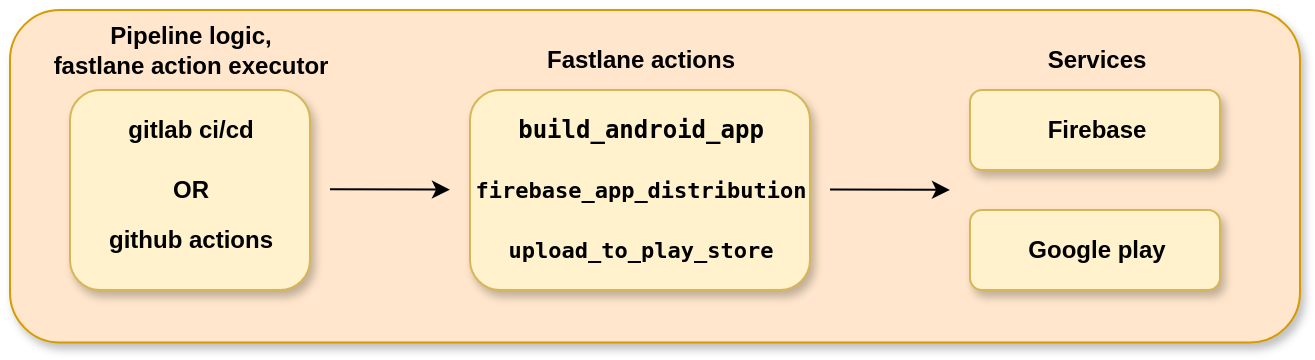 <mxfile version="18.1.3" type="device" pages="2"><diagram id="EZaPUw879WuH8mAFbVI5" name="tools"><mxGraphModel dx="2200" dy="773" grid="1" gridSize="10" guides="1" tooltips="1" connect="1" arrows="1" fold="1" page="1" pageScale="1" pageWidth="850" pageHeight="1100" math="0" shadow="0"><root><mxCell id="0"/><mxCell id="1" parent="0"/><mxCell id="_ZwYT6BRW5upR_PlMoRs-82" value="" style="rounded=1;whiteSpace=wrap;html=1;fillColor=#ffe6cc;strokeColor=#d79b00;shadow=1;" parent="1" vertex="1"><mxGeometry x="-770" y="130" width="645" height="166.25" as="geometry"/></mxCell><mxCell id="_ZwYT6BRW5upR_PlMoRs-1" value="" style="rounded=1;whiteSpace=wrap;html=1;fillColor=#fff2cc;strokeColor=#d6b656;shadow=1;" parent="1" vertex="1"><mxGeometry x="-740" y="170" width="120" height="100" as="geometry"/></mxCell><mxCell id="_ZwYT6BRW5upR_PlMoRs-2" value="" style="rounded=1;whiteSpace=wrap;html=1;fillColor=#fff2cc;strokeColor=#d6b656;shadow=1;" parent="1" vertex="1"><mxGeometry x="-540" y="170" width="170" height="100" as="geometry"/></mxCell><mxCell id="_ZwYT6BRW5upR_PlMoRs-3" value="&lt;code&gt;&lt;b&gt;build_android_app&lt;/b&gt;&lt;/code&gt;&lt;b&gt;&lt;br&gt;&lt;/b&gt;" style="text;html=1;align=center;verticalAlign=middle;resizable=0;points=[];autosize=1;strokeColor=none;fillColor=none;" parent="1" vertex="1"><mxGeometry x="-525" y="180" width="140" height="20" as="geometry"/></mxCell><mxCell id="_ZwYT6BRW5upR_PlMoRs-4" value="&lt;b&gt;gitlab ci/cd&lt;/b&gt;" style="text;html=1;align=center;verticalAlign=middle;resizable=0;points=[];autosize=1;strokeColor=none;fillColor=none;" parent="1" vertex="1"><mxGeometry x="-720" y="180" width="80" height="20" as="geometry"/></mxCell><mxCell id="_ZwYT6BRW5upR_PlMoRs-5" value="&lt;b&gt;github actions&lt;/b&gt;" style="text;html=1;align=center;verticalAlign=middle;resizable=0;points=[];autosize=1;strokeColor=none;fillColor=none;" parent="1" vertex="1"><mxGeometry x="-730" y="235" width="100" height="20" as="geometry"/></mxCell><mxCell id="_ZwYT6BRW5upR_PlMoRs-6" value="&lt;b&gt;OR&lt;/b&gt;" style="text;html=1;align=center;verticalAlign=middle;resizable=0;points=[];autosize=1;strokeColor=none;fillColor=none;" parent="1" vertex="1"><mxGeometry x="-695" y="210" width="30" height="20" as="geometry"/></mxCell><mxCell id="_ZwYT6BRW5upR_PlMoRs-7" value="&lt;b&gt;Pipeline logic, &lt;br&gt;fastlane action executor&lt;/b&gt;" style="text;html=1;align=center;verticalAlign=middle;resizable=0;points=[];autosize=1;strokeColor=none;fillColor=none;" parent="1" vertex="1"><mxGeometry x="-755" y="135" width="150" height="30" as="geometry"/></mxCell><mxCell id="_ZwYT6BRW5upR_PlMoRs-10" value="" style="rounded=1;whiteSpace=wrap;html=1;fillColor=#fff2cc;strokeColor=#d6b656;shadow=1;" parent="1" vertex="1"><mxGeometry x="-290" y="170" width="125" height="40" as="geometry"/></mxCell><mxCell id="_ZwYT6BRW5upR_PlMoRs-11" value="&lt;b&gt;Firebase&lt;/b&gt;" style="text;html=1;align=center;verticalAlign=middle;resizable=0;points=[];autosize=1;strokeColor=none;fillColor=none;" parent="1" vertex="1"><mxGeometry x="-257.5" y="180" width="60" height="20" as="geometry"/></mxCell><mxCell id="_ZwYT6BRW5upR_PlMoRs-12" value="&lt;b&gt;Fastlane actions&lt;/b&gt;" style="text;html=1;align=center;verticalAlign=middle;resizable=0;points=[];autosize=1;strokeColor=none;fillColor=none;" parent="1" vertex="1"><mxGeometry x="-510" y="145" width="110" height="20" as="geometry"/></mxCell><mxCell id="_ZwYT6BRW5upR_PlMoRs-13" value="&lt;b&gt;Services&lt;/b&gt;" style="text;html=1;align=center;verticalAlign=middle;resizable=0;points=[];autosize=1;strokeColor=none;fillColor=none;" parent="1" vertex="1"><mxGeometry x="-257.5" y="145" width="60" height="20" as="geometry"/></mxCell><mxCell id="_ZwYT6BRW5upR_PlMoRs-14" value="" style="endArrow=classic;html=1;rounded=0;" parent="1" edge="1"><mxGeometry width="50" height="50" relative="1" as="geometry"><mxPoint x="-610" y="219.58" as="sourcePoint"/><mxPoint x="-550" y="219.82" as="targetPoint"/></mxGeometry></mxCell><mxCell id="_ZwYT6BRW5upR_PlMoRs-16" value="" style="endArrow=classic;html=1;rounded=0;" parent="1" edge="1"><mxGeometry width="50" height="50" relative="1" as="geometry"><mxPoint x="-360" y="219.71" as="sourcePoint"/><mxPoint x="-300" y="219.95" as="targetPoint"/></mxGeometry></mxCell><mxCell id="_ZwYT6BRW5upR_PlMoRs-84" value="" style="rounded=1;whiteSpace=wrap;html=1;fillColor=#fff2cc;strokeColor=#d6b656;shadow=1;" parent="1" vertex="1"><mxGeometry x="-290" y="230" width="125" height="40" as="geometry"/></mxCell><mxCell id="_ZwYT6BRW5upR_PlMoRs-85" value="&lt;b&gt;Google play&lt;/b&gt;" style="text;html=1;align=center;verticalAlign=middle;resizable=0;points=[];autosize=1;strokeColor=none;fillColor=none;shadow=1;sketch=0;" parent="1" vertex="1"><mxGeometry x="-267.5" y="240" width="80" height="20" as="geometry"/></mxCell><mxCell id="FKL0pzCxnvZ57hgNhlsn-1" value="&lt;code&gt;&lt;b&gt;firebase_app_distribution&lt;/b&gt;&lt;/code&gt;" style="text;html=1;align=center;verticalAlign=middle;resizable=0;points=[];autosize=1;strokeColor=none;fillColor=none;fontSize=11;" parent="1" vertex="1"><mxGeometry x="-545" y="210" width="180" height="20" as="geometry"/></mxCell><mxCell id="FKL0pzCxnvZ57hgNhlsn-2" value="&lt;code&gt;&lt;b&gt;upload_to_play_store&lt;/b&gt;&lt;/code&gt;" style="text;html=1;align=center;verticalAlign=middle;resizable=0;points=[];autosize=1;strokeColor=none;fillColor=none;fontSize=11;" parent="1" vertex="1"><mxGeometry x="-530" y="240" width="150" height="20" as="geometry"/></mxCell></root></mxGraphModel></diagram><diagram id="V3c73V1QxCuq8hrONgaz" name="CI-CD-flow"><mxGraphModel dx="2650" dy="2131" grid="1" gridSize="10" guides="1" tooltips="1" connect="1" arrows="1" fold="1" page="1" pageScale="1" pageWidth="850" pageHeight="1100" math="0" shadow="0"><root><mxCell id="0"/><mxCell id="1" parent="0"/><mxCell id="T2zmxkQzoTrmB9cjxQF9-41" value="" style="rounded=1;whiteSpace=wrap;html=1;fontSize=12;fillColor=#f5f5f5;strokeColor=#666666;fontColor=#333333;" parent="1" vertex="1"><mxGeometry x="-830" y="-1092.76" width="1320" height="307.21" as="geometry"/></mxCell><mxCell id="S10G1x99XoS-u1FIEoMG-7" value="" style="rounded=1;whiteSpace=wrap;html=1;fontSize=12;fillColor=#ffe6cc;strokeColor=#d79b00;shadow=1;" vertex="1" parent="1"><mxGeometry x="-809.88" y="-981.18" width="90" height="70.59" as="geometry"/></mxCell><mxCell id="-fbp6KnWtYalYsy0r_NR-12" value="" style="rounded=1;whiteSpace=wrap;html=1;fontSize=12;fillColor=#ffe6cc;strokeColor=#d79b00;shadow=1;" parent="1" vertex="1"><mxGeometry x="-810" y="-900.6" width="90" height="20" as="geometry"/></mxCell><mxCell id="-fbp6KnWtYalYsy0r_NR-13" value="&lt;b style=&quot;&quot;&gt;&lt;font style=&quot;font-size: 11px;&quot;&gt;build type&lt;/font&gt;&lt;/b&gt;" style="text;html=1;align=center;verticalAlign=middle;resizable=0;points=[];autosize=1;strokeColor=none;fillColor=none;fontSize=20;fontColor=#000000;" parent="1" vertex="1"><mxGeometry x="-799.88" y="-910.6" width="70" height="30" as="geometry"/></mxCell><mxCell id="-fbp6KnWtYalYsy0r_NR-4" value="" style="rounded=1;whiteSpace=wrap;html=1;fillColor=#ffe6cc;strokeColor=#d79b00;shadow=1;rotation=90;" parent="1" vertex="1"><mxGeometry x="-782.59" y="-862.44" width="35.19" height="89.61" as="geometry"/></mxCell><mxCell id="T2zmxkQzoTrmB9cjxQF9-42" value="" style="rounded=1;whiteSpace=wrap;html=1;fontSize=12;fillColor=#ffe6cc;strokeColor=#d79b00;shadow=1;" parent="1" vertex="1"><mxGeometry x="-510" y="-1011.16" width="980" height="20" as="geometry"/></mxCell><mxCell id="T2zmxkQzoTrmB9cjxQF9-14" value="" style="html=1;shadow=1;dashed=0;align=center;verticalAlign=middle;shape=mxgraph.arrows2.arrow;dy=0;dx=30;notch=30;rotation=0;fillColor=#e1d5e7;strokeColor=#9673a6;" parent="1" vertex="1"><mxGeometry x="-510" y="-980.78" width="160" height="70.37" as="geometry"/></mxCell><mxCell id="T2zmxkQzoTrmB9cjxQF9-10" value="" style="rounded=1;whiteSpace=wrap;html=1;fillColor=#d5e8d4;strokeColor=#82b366;shadow=1;rotation=90;" parent="1" vertex="1"><mxGeometry x="-387.5" y="-1207.67" width="55" height="316.81" as="geometry"/></mxCell><mxCell id="xWPHQyFaC0SpD-rM7rxI-7" value="" style="rounded=1;whiteSpace=wrap;html=1;fillColor=#d5e8d4;strokeColor=#82b366;shadow=1;rotation=90;" parent="1" vertex="1"><mxGeometry x="-674.28" y="-1113.38" width="55.55" height="128.23" as="geometry"/></mxCell><mxCell id="xWPHQyFaC0SpD-rM7rxI-15" value="&lt;b&gt;&lt;font face=&quot;Verdana&quot; color=&quot;#cc6600&quot;&gt;feature/branch&lt;/font&gt;&lt;/b&gt;" style="text;html=1;align=center;verticalAlign=middle;resizable=0;points=[];autosize=1;strokeColor=none;fillColor=none;rotation=0;" parent="1" vertex="1"><mxGeometry x="-707.81" y="-1058.97" width="120" height="20" as="geometry"/></mxCell><mxCell id="xWPHQyFaC0SpD-rM7rxI-13" value="&lt;b&gt;&lt;font style=&quot;font-size: 20px;&quot; face=&quot;Verdana&quot; color=&quot;#cc6600&quot;&gt;merge request&lt;/font&gt;&lt;/b&gt;" style="text;html=1;align=center;verticalAlign=middle;resizable=0;points=[];autosize=1;strokeColor=none;fillColor=none;shadow=0;sketch=0;rotation=0;" parent="1" vertex="1"><mxGeometry x="-450" y="-1058.14" width="180" height="20" as="geometry"/></mxCell><mxCell id="xWPHQyFaC0SpD-rM7rxI-28" value="" style="shape=flexArrow;endArrow=classic;html=1;rounded=0;fontFamily=Verdana;fontColor=#CC6600;strokeColor=#d79b00;endWidth=13.514;endSize=5.411;fillColor=#ffe6cc;" parent="1" edge="1"><mxGeometry width="50" height="50" relative="1" as="geometry"><mxPoint x="-570" y="-1048.08" as="sourcePoint"/><mxPoint x="-525" y="-1047.94" as="targetPoint"/><Array as="points"><mxPoint x="-545" y="-1047.94"/></Array></mxGeometry></mxCell><mxCell id="xWPHQyFaC0SpD-rM7rxI-26" value="&lt;b&gt;&lt;font face=&quot;Verdana&quot; color=&quot;#cc6600&quot;&gt;lints and tests&lt;/font&gt;&lt;/b&gt;" style="text;html=1;align=center;verticalAlign=middle;resizable=0;points=[];autosize=1;strokeColor=none;fillColor=none;rotation=0;" parent="1" vertex="1"><mxGeometry x="-480" y="-955.6" width="110" height="20" as="geometry"/></mxCell><mxCell id="T2zmxkQzoTrmB9cjxQF9-6" value="" style="html=1;shadow=1;dashed=0;align=center;verticalAlign=middle;shape=mxgraph.arrows2.arrow;dy=0;dx=30;notch=30;rotation=0;fillColor=#e1d5e7;strokeColor=#9673a6;" parent="1" vertex="1"><mxGeometry x="-370" y="-980.78" width="160" height="70.37" as="geometry"/></mxCell><mxCell id="xWPHQyFaC0SpD-rM7rxI-25" value="&lt;b&gt;&lt;font face=&quot;Verdana&quot; color=&quot;#cc6600&quot;&gt;&amp;nbsp;build and deploy &lt;br&gt;to firebase &lt;/font&gt;&lt;font face=&quot;Verdana&quot;&gt;APK&lt;br&gt;&lt;/font&gt;&lt;/b&gt;" style="text;html=1;align=center;verticalAlign=middle;resizable=0;points=[];autosize=1;strokeColor=none;fillColor=none;rotation=0;" parent="1" vertex="1"><mxGeometry x="-350" y="-960.61" width="130" height="30" as="geometry"/></mxCell><mxCell id="T2zmxkQzoTrmB9cjxQF9-7" value="&lt;b&gt;manual&lt;/b&gt;" style="text;html=1;align=center;verticalAlign=middle;resizable=0;points=[];autosize=1;strokeColor=none;fillColor=none;" parent="1" vertex="1"><mxGeometry x="-315" y="-1011.35" width="60" height="20" as="geometry"/></mxCell><mxCell id="T2zmxkQzoTrmB9cjxQF9-9" value="&lt;b&gt;automatic&lt;/b&gt;" style="text;html=1;align=center;verticalAlign=middle;resizable=0;points=[];autosize=1;strokeColor=none;fillColor=none;" parent="1" vertex="1"><mxGeometry x="-470" y="-1011.35" width="70" height="20" as="geometry"/></mxCell><mxCell id="T2zmxkQzoTrmB9cjxQF9-15" value="" style="rounded=1;whiteSpace=wrap;html=1;fillColor=#d5e8d4;strokeColor=#82b366;shadow=1;rotation=90;" parent="1" vertex="1"><mxGeometry x="141.37" y="-1350" width="52.74" height="603.72" as="geometry"/></mxCell><mxCell id="T2zmxkQzoTrmB9cjxQF9-16" value="" style="shape=flexArrow;endArrow=classic;html=1;rounded=0;fontFamily=Verdana;fontColor=#CC6600;strokeColor=#d79b00;endWidth=13.514;endSize=5.411;fillColor=#ffe6cc;" parent="1" edge="1"><mxGeometry width="50" height="50" relative="1" as="geometry"><mxPoint x="-190" y="-1048.1" as="sourcePoint"/><mxPoint x="-145" y="-1047.96" as="targetPoint"/><Array as="points"><mxPoint x="-165" y="-1047.96"/></Array></mxGeometry></mxCell><mxCell id="T2zmxkQzoTrmB9cjxQF9-17" value="" style="html=1;shadow=1;dashed=0;align=center;verticalAlign=middle;shape=mxgraph.arrows2.arrow;dy=0;dx=30;notch=30;rotation=0;fillColor=#e1d5e7;strokeColor=#9673a6;" parent="1" vertex="1"><mxGeometry x="-130" y="-980.97" width="160" height="70.37" as="geometry"/></mxCell><mxCell id="xWPHQyFaC0SpD-rM7rxI-19" value="&lt;b&gt;&lt;font face=&quot;Verdana&quot; color=&quot;#cc6600&quot;&gt;lints and tests&lt;/font&gt;&lt;/b&gt;" style="text;html=1;align=center;verticalAlign=middle;resizable=0;points=[];autosize=1;strokeColor=none;fillColor=none;rotation=0;" parent="1" vertex="1"><mxGeometry x="-100" y="-955.79" width="110" height="20" as="geometry"/></mxCell><mxCell id="T2zmxkQzoTrmB9cjxQF9-18" value="" style="html=1;shadow=1;dashed=0;align=center;verticalAlign=middle;shape=mxgraph.arrows2.arrow;dy=0;dx=30;notch=30;rotation=0;fillColor=#e1d5e7;strokeColor=#9673a6;" parent="1" vertex="1"><mxGeometry x="10" y="-980.96" width="160" height="70.37" as="geometry"/></mxCell><mxCell id="xWPHQyFaC0SpD-rM7rxI-24" value="&lt;b&gt;&lt;font face=&quot;Verdana&quot; color=&quot;#cc6600&quot;&gt;&amp;nbsp;build and deploy &lt;br&gt;to firebase &lt;/font&gt;&lt;font face=&quot;Verdana&quot;&gt;APK&lt;br&gt;&lt;br&gt;&lt;/font&gt;&lt;/b&gt;" style="text;html=1;align=center;verticalAlign=middle;resizable=0;points=[];autosize=1;strokeColor=none;fillColor=none;rotation=0;" parent="1" vertex="1"><mxGeometry x="30" y="-964.15" width="130" height="50" as="geometry"/></mxCell><mxCell id="T2zmxkQzoTrmB9cjxQF9-21" value="" style="html=1;shadow=1;dashed=0;align=center;verticalAlign=middle;shape=mxgraph.arrows2.arrow;dy=0;dx=30;notch=30;rotation=0;fillColor=#e1d5e7;strokeColor=#9673a6;" parent="1" vertex="1"><mxGeometry x="150" y="-980.78" width="160" height="70.37" as="geometry"/></mxCell><mxCell id="xWPHQyFaC0SpD-rM7rxI-23" value="&lt;b&gt;&lt;font face=&quot;Verdana&quot; color=&quot;#cc6600&quot;&gt;&amp;nbsp;build and deploy &lt;br&gt;to firebase &lt;/font&gt;&lt;font face=&quot;Verdana&quot;&gt;AAB&lt;br&gt;&lt;/font&gt;&lt;/b&gt;" style="text;html=1;align=center;verticalAlign=middle;resizable=0;points=[];autosize=1;strokeColor=none;fillColor=none;rotation=0;" parent="1" vertex="1"><mxGeometry x="170" y="-960.59" width="130" height="30" as="geometry"/></mxCell><mxCell id="T2zmxkQzoTrmB9cjxQF9-22" value="" style="html=1;shadow=1;dashed=0;align=center;verticalAlign=middle;shape=mxgraph.arrows2.arrow;dy=0;dx=30;notch=30;rotation=0;fillColor=#e1d5e7;strokeColor=#9673a6;" parent="1" vertex="1"><mxGeometry x="290" y="-980.97" width="170" height="70.37" as="geometry"/></mxCell><mxCell id="xWPHQyFaC0SpD-rM7rxI-18" value="&lt;b&gt;&lt;font face=&quot;Verdana&quot; color=&quot;#cc6600&quot;&gt;deploy&lt;br&gt;&amp;nbsp;to google play &lt;/font&gt;&lt;font face=&quot;Verdana&quot;&gt;AAB&lt;br&gt;&lt;/font&gt;&lt;/b&gt;" style="text;html=1;align=center;verticalAlign=middle;resizable=0;points=[];autosize=1;strokeColor=none;fillColor=none;rotation=0;" parent="1" vertex="1"><mxGeometry x="310" y="-960.97" width="150" height="30" as="geometry"/></mxCell><mxCell id="xWPHQyFaC0SpD-rM7rxI-14" value="&lt;b&gt;&lt;font style=&quot;font-size: 20px;&quot; face=&quot;Verdana&quot; color=&quot;#cc6600&quot;&gt;main&lt;/font&gt;&lt;/b&gt;" style="text;html=1;align=center;verticalAlign=middle;resizable=0;points=[];autosize=1;strokeColor=none;fillColor=none;rotation=0;" parent="1" vertex="1"><mxGeometry x="120.21" y="-1058.14" width="70" height="20" as="geometry"/></mxCell><mxCell id="T2zmxkQzoTrmB9cjxQF9-23" value="&lt;b&gt;automatic&lt;/b&gt;" style="text;html=1;align=center;verticalAlign=middle;resizable=0;points=[];autosize=1;strokeColor=none;fillColor=none;" parent="1" vertex="1"><mxGeometry x="-90" y="-1011.16" width="70" height="20" as="geometry"/></mxCell><mxCell id="T2zmxkQzoTrmB9cjxQF9-24" value="&lt;b&gt;automatic&lt;/b&gt;" style="text;html=1;align=center;verticalAlign=middle;resizable=0;points=[];autosize=1;strokeColor=none;fillColor=none;" parent="1" vertex="1"><mxGeometry x="45.21" y="-1011.16" width="70" height="20" as="geometry"/></mxCell><mxCell id="T2zmxkQzoTrmB9cjxQF9-25" value="&lt;b&gt;automatic&lt;/b&gt;" style="text;html=1;align=center;verticalAlign=middle;resizable=0;points=[];autosize=1;strokeColor=none;fillColor=none;" parent="1" vertex="1"><mxGeometry x="185.21" y="-1011.16" width="70" height="20" as="geometry"/></mxCell><mxCell id="T2zmxkQzoTrmB9cjxQF9-27" value="&lt;b&gt;manual&lt;/b&gt;" style="text;html=1;align=center;verticalAlign=middle;resizable=0;points=[];autosize=1;strokeColor=none;fillColor=none;" parent="1" vertex="1"><mxGeometry x="335" y="-1011.16" width="60" height="20" as="geometry"/></mxCell><mxCell id="xWPHQyFaC0SpD-rM7rxI-10" value="" style="rounded=1;whiteSpace=wrap;html=1;fillColor=#ffe6cc;strokeColor=#d79b00;shadow=1;rotation=90;" parent="1" vertex="1"><mxGeometry x="-790.98" y="-1093.17" width="52.19" height="88.39" as="geometry"/></mxCell><mxCell id="T2zmxkQzoTrmB9cjxQF9-29" value="" style="rounded=1;whiteSpace=wrap;html=1;fillColor=#d5e8d4;strokeColor=#82b366;shadow=1;rotation=90;" parent="1" vertex="1"><mxGeometry x="-313.96" y="-891.42" width="27.47" height="139.54" as="geometry"/></mxCell><mxCell id="T2zmxkQzoTrmB9cjxQF9-30" value="&lt;b&gt;&lt;font style=&quot;font-size: 16px;&quot; color=&quot;#cc6600&quot;&gt;staging&lt;/font&gt;&lt;/b&gt;" style="text;html=1;align=center;verticalAlign=middle;resizable=0;points=[];autosize=1;strokeColor=none;fillColor=none;fontSize=24;" parent="1" vertex="1"><mxGeometry x="-335.23" y="-843.73" width="70" height="40" as="geometry"/></mxCell><mxCell id="T2zmxkQzoTrmB9cjxQF9-38" value="&lt;b&gt;&lt;font style=&quot;font-size: 11px;&quot;&gt;stages&lt;/font&gt;&lt;/b&gt;" style="text;html=1;align=center;verticalAlign=middle;resizable=0;points=[];autosize=1;strokeColor=none;fillColor=none;fontSize=12;fontColor=#000000;" parent="1" vertex="1"><mxGeometry x="-790" y="-955.97" width="50" height="20" as="geometry"/></mxCell><mxCell id="T2zmxkQzoTrmB9cjxQF9-40" value="&lt;b&gt;environment&lt;/b&gt;" style="text;html=1;align=center;verticalAlign=middle;resizable=0;points=[];autosize=1;strokeColor=none;fillColor=none;fontSize=12;fontColor=#000000;" parent="1" vertex="1"><mxGeometry x="-810" y="-827.63" width="90" height="20" as="geometry"/></mxCell><mxCell id="T2zmxkQzoTrmB9cjxQF9-44" value="" style="rounded=1;whiteSpace=wrap;html=1;fontSize=12;fillColor=#ffe6cc;strokeColor=#d79b00;shadow=1;" parent="1" vertex="1"><mxGeometry x="-810" y="-1011.16" width="90" height="20" as="geometry"/></mxCell><mxCell id="T2zmxkQzoTrmB9cjxQF9-45" value="&lt;font size=&quot;1&quot; style=&quot;&quot;&gt;&lt;b style=&quot;font-size: 11px;&quot;&gt;job type&lt;/b&gt;&lt;/font&gt;" style="text;html=1;align=center;verticalAlign=middle;resizable=0;points=[];autosize=1;strokeColor=none;fillColor=none;fontSize=20;fontColor=#000000;" parent="1" vertex="1"><mxGeometry x="-796.71" y="-1021.16" width="60" height="30" as="geometry"/></mxCell><mxCell id="-fbp6KnWtYalYsy0r_NR-2" value="" style="rounded=1;whiteSpace=wrap;html=1;fillColor=#d5e8d4;strokeColor=#82b366;shadow=1;rotation=90;" parent="1" vertex="1"><mxGeometry x="60.76" y="-891.42" width="27.47" height="139.54" as="geometry"/></mxCell><mxCell id="T2zmxkQzoTrmB9cjxQF9-34" value="&lt;b&gt;&lt;font style=&quot;font-size: 16px;&quot; color=&quot;#cc6600&quot;&gt;staging&lt;/font&gt;&lt;/b&gt;" style="text;html=1;align=center;verticalAlign=middle;resizable=0;points=[];autosize=1;strokeColor=none;fillColor=none;fontSize=24;" parent="1" vertex="1"><mxGeometry x="39.49" y="-843.73" width="70" height="40" as="geometry"/></mxCell><mxCell id="-fbp6KnWtYalYsy0r_NR-3" value="" style="rounded=1;whiteSpace=wrap;html=1;fillColor=#d5e8d4;strokeColor=#82b366;shadow=1;rotation=90;" parent="1" vertex="1"><mxGeometry x="297.02" y="-981.18" width="27.47" height="319.08" as="geometry"/></mxCell><mxCell id="T2zmxkQzoTrmB9cjxQF9-32" value="&lt;b&gt;&lt;font style=&quot;font-size: 16px;&quot;&gt;production&lt;/font&gt;&lt;/b&gt;" style="text;html=1;align=center;verticalAlign=middle;resizable=0;points=[];autosize=1;strokeColor=none;fillColor=none;fontSize=24;fontColor=#CC6600;" parent="1" vertex="1"><mxGeometry x="240.76" y="-843.73" width="100" height="40" as="geometry"/></mxCell><mxCell id="-fbp6KnWtYalYsy0r_NR-5" value="" style="rounded=1;whiteSpace=wrap;html=1;fontSize=12;fillColor=#ffe6cc;strokeColor=#d79b00;shadow=1;" parent="1" vertex="1"><mxGeometry x="-510" y="-900.6" width="980" height="20" as="geometry"/></mxCell><mxCell id="-fbp6KnWtYalYsy0r_NR-9" value="&lt;b&gt;&lt;font face=&quot;Verdana&quot;&gt;debug&lt;/font&gt;&lt;/b&gt;" style="text;html=1;align=center;verticalAlign=middle;resizable=0;points=[];autosize=1;strokeColor=none;fillColor=none;" parent="1" vertex="1"><mxGeometry x="50.21" y="-900.6" width="60" height="20" as="geometry"/></mxCell><mxCell id="-fbp6KnWtYalYsy0r_NR-10" value="&lt;b&gt;&lt;font face=&quot;Verdana&quot;&gt;release&lt;/font&gt;&lt;/b&gt;" style="text;html=1;align=center;verticalAlign=middle;resizable=0;points=[];autosize=1;strokeColor=none;fillColor=none;" parent="1" vertex="1"><mxGeometry x="190.21" y="-900.6" width="60" height="20" as="geometry"/></mxCell><mxCell id="-fbp6KnWtYalYsy0r_NR-11" value="&lt;b&gt;&lt;font face=&quot;Verdana&quot;&gt;release&lt;/font&gt;&lt;/b&gt;" style="text;html=1;align=center;verticalAlign=middle;resizable=0;points=[];autosize=1;strokeColor=none;fillColor=none;" parent="1" vertex="1"><mxGeometry x="335" y="-900.6" width="60" height="20" as="geometry"/></mxCell><mxCell id="-fbp6KnWtYalYsy0r_NR-16" value="&lt;b&gt;&lt;font style=&quot;font-size: 11px;&quot;&gt;flow&lt;/font&gt;&lt;/b&gt;" style="text;html=1;align=center;verticalAlign=middle;resizable=0;points=[];autosize=1;strokeColor=none;fillColor=none;fontSize=11;" parent="1" vertex="1"><mxGeometry x="-788.16" y="-1058.14" width="40" height="20" as="geometry"/></mxCell><mxCell id="S10G1x99XoS-u1FIEoMG-1" value="&lt;span style=&quot;font-size: 11px;&quot;&gt;&lt;b&gt;pipeline artifacts&lt;/b&gt;&lt;/span&gt;" style="rounded=1;whiteSpace=wrap;html=1;fontSize=12;fillColor=#ffe6cc;strokeColor=#d79b00;shadow=1;" vertex="1" parent="1"><mxGeometry x="-809.88" y="-867.89" width="90" height="20" as="geometry"/></mxCell><mxCell id="S10G1x99XoS-u1FIEoMG-2" value="" style="rounded=1;whiteSpace=wrap;html=1;fontSize=12;fillColor=#ffe6cc;strokeColor=#d79b00;shadow=1;" vertex="1" parent="1"><mxGeometry x="-509.88" y="-867.7" width="980" height="20" as="geometry"/></mxCell><mxCell id="S10G1x99XoS-u1FIEoMG-5" value="&lt;font face=&quot;Verdana&quot;&gt;&lt;b&gt;aab&lt;/b&gt;&lt;/font&gt;" style="text;html=1;align=center;verticalAlign=middle;resizable=0;points=[];autosize=1;strokeColor=none;fillColor=none;" vertex="1" parent="1"><mxGeometry x="200.33" y="-867.7" width="40" height="20" as="geometry"/></mxCell><mxCell id="S10G1x99XoS-u1FIEoMG-6" value="&lt;font face=&quot;Verdana&quot;&gt;&lt;b&gt;aab&lt;/b&gt;&lt;/font&gt;" style="text;html=1;align=center;verticalAlign=middle;resizable=0;points=[];autosize=1;strokeColor=none;fillColor=none;" vertex="1" parent="1"><mxGeometry x="345.12" y="-867.7" width="40" height="20" as="geometry"/></mxCell></root></mxGraphModel></diagram></mxfile>